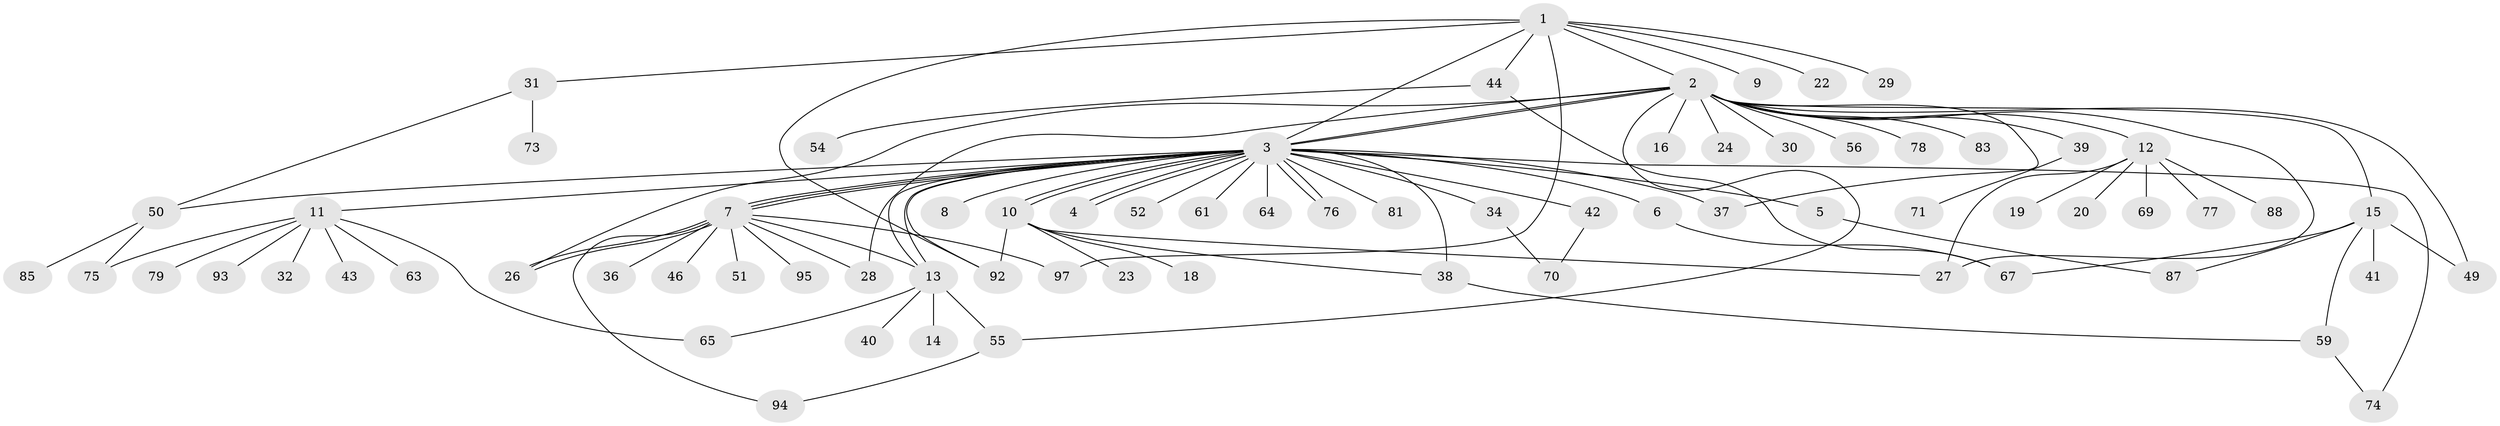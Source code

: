 // original degree distribution, {10: 0.010309278350515464, 13: 0.010309278350515464, 31: 0.010309278350515464, 2: 0.21649484536082475, 3: 0.09278350515463918, 14: 0.010309278350515464, 1: 0.5154639175257731, 8: 0.041237113402061855, 7: 0.010309278350515464, 4: 0.08247422680412371}
// Generated by graph-tools (version 1.1) at 2025/11/02/27/25 16:11:14]
// undirected, 73 vertices, 103 edges
graph export_dot {
graph [start="1"]
  node [color=gray90,style=filled];
  1 [super="+25"];
  2 [super="+17"];
  3 [super="+21"];
  4;
  5 [super="+58"];
  6;
  7 [super="+66"];
  8;
  9 [super="+47"];
  10 [super="+60"];
  11 [super="+68"];
  12 [super="+84"];
  13 [super="+86"];
  14;
  15 [super="+35"];
  16;
  18;
  19;
  20;
  22;
  23;
  24;
  26 [super="+89"];
  27 [super="+33"];
  28;
  29;
  30;
  31 [super="+48"];
  32;
  34 [super="+45"];
  36;
  37;
  38 [super="+91"];
  39;
  40;
  41;
  42 [super="+57"];
  43;
  44 [super="+53"];
  46 [super="+72"];
  49;
  50 [super="+82"];
  51;
  52;
  54;
  55 [super="+80"];
  56;
  59 [super="+62"];
  61;
  63;
  64;
  65;
  67 [super="+96"];
  69;
  70;
  71;
  73;
  74;
  75 [super="+90"];
  76;
  77;
  78;
  79;
  81;
  83;
  85;
  87;
  88;
  92;
  93;
  94;
  95;
  97;
  1 -- 2;
  1 -- 3;
  1 -- 9;
  1 -- 22;
  1 -- 29;
  1 -- 31;
  1 -- 44;
  1 -- 92;
  1 -- 97;
  2 -- 3 [weight=2];
  2 -- 3;
  2 -- 12;
  2 -- 15;
  2 -- 16;
  2 -- 28;
  2 -- 37;
  2 -- 49;
  2 -- 55;
  2 -- 56;
  2 -- 39;
  2 -- 78;
  2 -- 83;
  2 -- 24;
  2 -- 26;
  2 -- 30;
  2 -- 27;
  3 -- 4;
  3 -- 4;
  3 -- 5;
  3 -- 6;
  3 -- 7;
  3 -- 7;
  3 -- 7;
  3 -- 8;
  3 -- 10;
  3 -- 10;
  3 -- 11;
  3 -- 13;
  3 -- 13;
  3 -- 34;
  3 -- 37;
  3 -- 38;
  3 -- 42 [weight=2];
  3 -- 52;
  3 -- 61;
  3 -- 64;
  3 -- 74;
  3 -- 76;
  3 -- 76;
  3 -- 81;
  3 -- 92;
  3 -- 50;
  5 -- 87;
  6 -- 67;
  7 -- 13;
  7 -- 26;
  7 -- 26;
  7 -- 28;
  7 -- 36;
  7 -- 46;
  7 -- 51;
  7 -- 94;
  7 -- 95;
  7 -- 97;
  10 -- 18;
  10 -- 23;
  10 -- 27;
  10 -- 38;
  10 -- 92;
  11 -- 32;
  11 -- 43;
  11 -- 63;
  11 -- 79;
  11 -- 93;
  11 -- 65;
  11 -- 75;
  12 -- 19;
  12 -- 20;
  12 -- 27;
  12 -- 69;
  12 -- 77;
  12 -- 88;
  13 -- 14;
  13 -- 40;
  13 -- 55;
  13 -- 65;
  15 -- 41;
  15 -- 49;
  15 -- 59;
  15 -- 67;
  15 -- 87;
  31 -- 73;
  31 -- 50;
  34 -- 70;
  38 -- 59;
  39 -- 71;
  42 -- 70;
  44 -- 67;
  44 -- 54;
  50 -- 75;
  50 -- 85;
  55 -- 94;
  59 -- 74;
}
